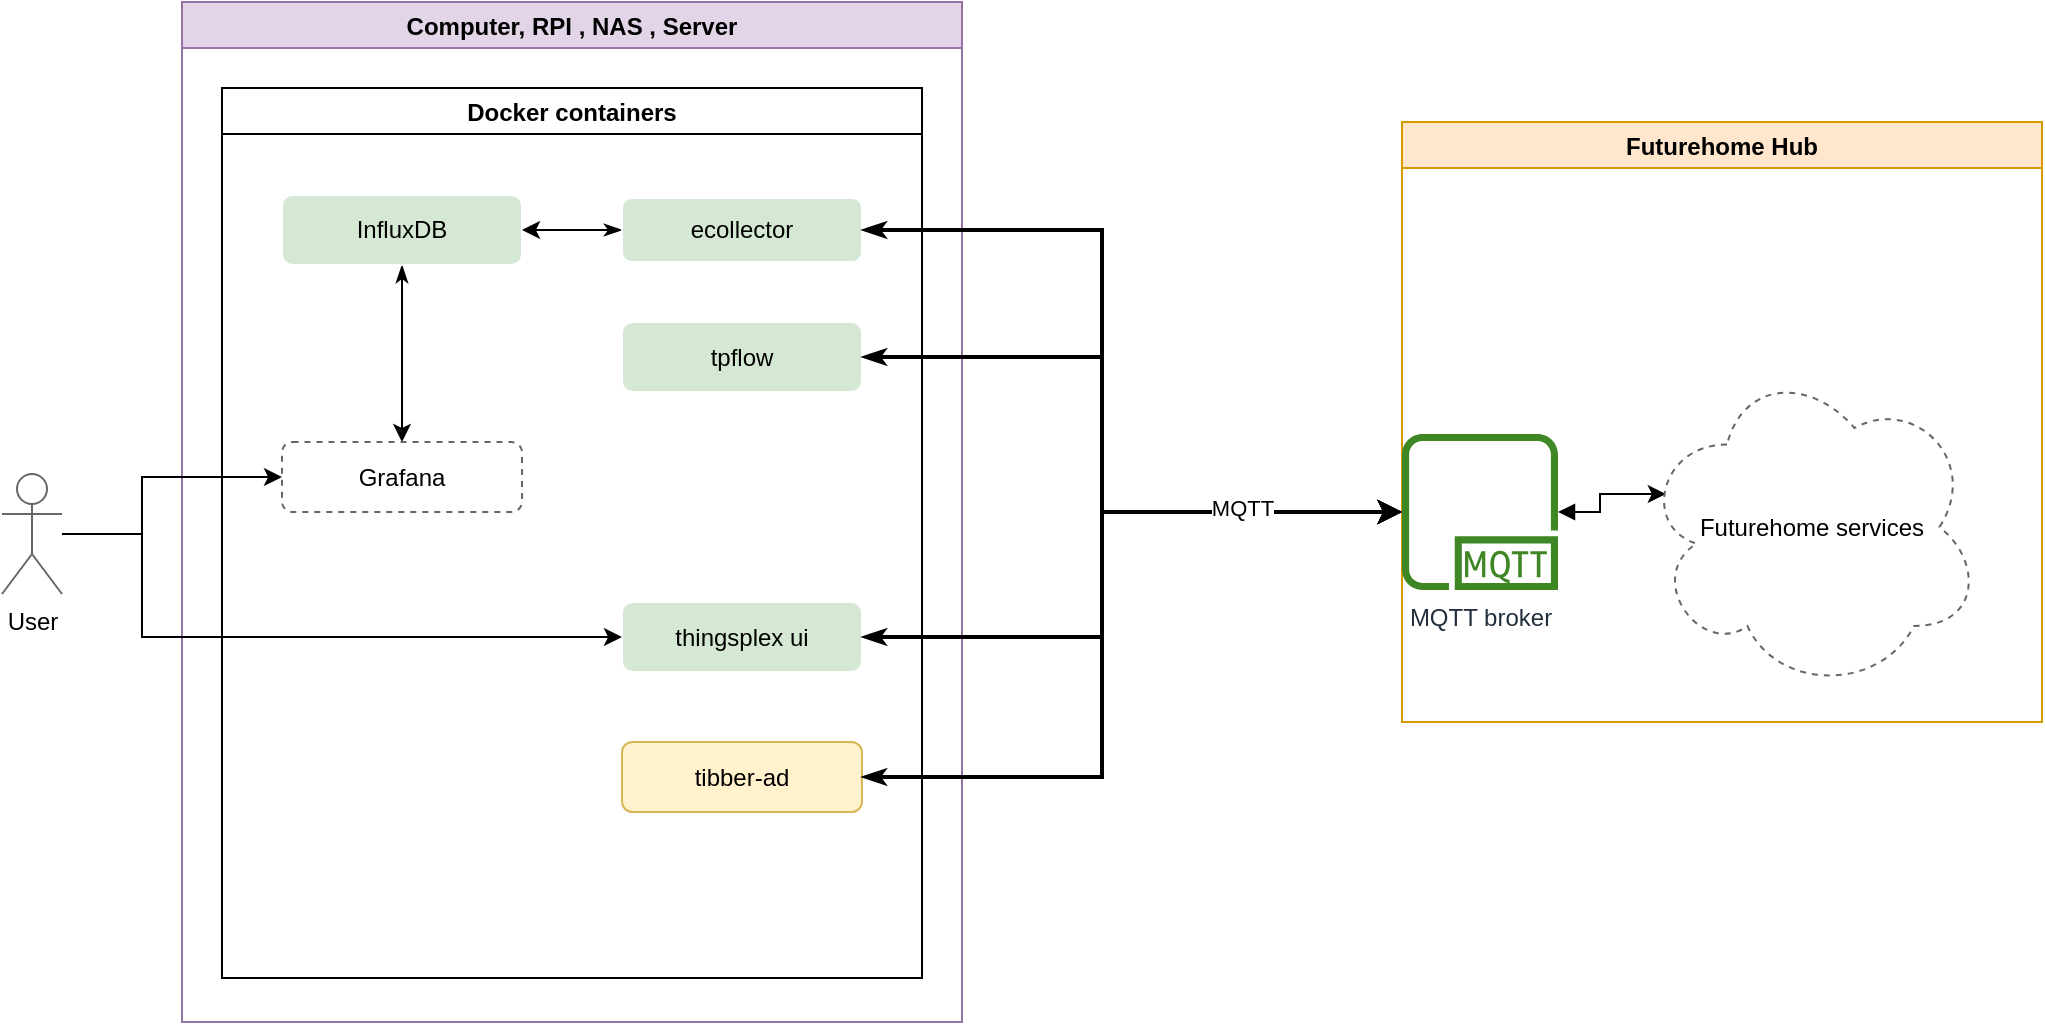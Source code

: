 <mxfile version="15.9.4" type="device"><diagram id="9CyhDKOeLxdC0eHTr2a0" name="tp and fh "><mxGraphModel dx="1269" dy="1129" grid="1" gridSize="10" guides="1" tooltips="1" connect="1" arrows="1" fold="1" page="1" pageScale="1" pageWidth="1100" pageHeight="850" math="0" shadow="0"><root><mxCell id="0"/><mxCell id="1" parent="0"/><mxCell id="C2oKj2RF7yWxkYyt9ruL-1" value="Computer, RPI , NAS , Server" style="swimlane;fillColor=#e1d5e7;strokeColor=#9673a6;" vertex="1" parent="1"><mxGeometry x="130" y="170" width="390" height="510" as="geometry"/></mxCell><mxCell id="C2oKj2RF7yWxkYyt9ruL-2" value="Docker containers" style="swimlane;" vertex="1" parent="C2oKj2RF7yWxkYyt9ruL-1"><mxGeometry x="20" y="43" width="350" height="445" as="geometry"/></mxCell><mxCell id="C2oKj2RF7yWxkYyt9ruL-34" style="edgeStyle=orthogonalEdgeStyle;rounded=0;orthogonalLoop=1;jettySize=auto;html=1;entryX=0.5;entryY=0;entryDx=0;entryDy=0;startArrow=classicThin;startFill=1;" edge="1" parent="C2oKj2RF7yWxkYyt9ruL-2" source="C2oKj2RF7yWxkYyt9ruL-5" target="C2oKj2RF7yWxkYyt9ruL-25"><mxGeometry relative="1" as="geometry"/></mxCell><mxCell id="C2oKj2RF7yWxkYyt9ruL-5" value="InfluxDB" style="rounded=1;whiteSpace=wrap;html=1;fillColor=#d5e8d4;strokeColor=#FFFFFF;" vertex="1" parent="C2oKj2RF7yWxkYyt9ruL-2"><mxGeometry x="30" y="53.5" width="120" height="35" as="geometry"/></mxCell><mxCell id="C2oKj2RF7yWxkYyt9ruL-33" style="edgeStyle=orthogonalEdgeStyle;rounded=0;orthogonalLoop=1;jettySize=auto;html=1;entryX=1;entryY=0.5;entryDx=0;entryDy=0;startArrow=classicThin;startFill=1;" edge="1" parent="C2oKj2RF7yWxkYyt9ruL-2" source="C2oKj2RF7yWxkYyt9ruL-6" target="C2oKj2RF7yWxkYyt9ruL-5"><mxGeometry relative="1" as="geometry"/></mxCell><mxCell id="C2oKj2RF7yWxkYyt9ruL-6" value="ecollector" style="rounded=1;whiteSpace=wrap;html=1;fillColor=#d5e8d4;strokeColor=#FFFFFF;" vertex="1" parent="C2oKj2RF7yWxkYyt9ruL-2"><mxGeometry x="200" y="55" width="120" height="32" as="geometry"/></mxCell><mxCell id="C2oKj2RF7yWxkYyt9ruL-7" value="tpflow" style="rounded=1;whiteSpace=wrap;html=1;fillColor=#d5e8d4;strokeColor=#FFFFFF;" vertex="1" parent="C2oKj2RF7yWxkYyt9ruL-2"><mxGeometry x="200" y="117" width="120" height="35" as="geometry"/></mxCell><mxCell id="C2oKj2RF7yWxkYyt9ruL-9" value="thingsplex ui" style="rounded=1;whiteSpace=wrap;html=1;fillColor=#d5e8d4;strokeColor=#FFFFFF;" vertex="1" parent="C2oKj2RF7yWxkYyt9ruL-2"><mxGeometry x="200" y="257" width="120" height="35" as="geometry"/></mxCell><mxCell id="C2oKj2RF7yWxkYyt9ruL-17" value="tibber-ad" style="rounded=1;whiteSpace=wrap;html=1;fillColor=#fff2cc;strokeColor=#d6b656;" vertex="1" parent="C2oKj2RF7yWxkYyt9ruL-2"><mxGeometry x="200" y="327" width="120" height="35" as="geometry"/></mxCell><mxCell id="C2oKj2RF7yWxkYyt9ruL-25" value="Grafana" style="rounded=1;whiteSpace=wrap;html=1;fillColor=none;strokeColor=#666666;dashed=1;" vertex="1" parent="C2oKj2RF7yWxkYyt9ruL-2"><mxGeometry x="30" y="177" width="120" height="35" as="geometry"/></mxCell><mxCell id="C2oKj2RF7yWxkYyt9ruL-3" value="Futurehome Hub" style="swimlane;fillColor=#ffe6cc;strokeColor=#d79b00;" vertex="1" parent="1"><mxGeometry x="740" y="230" width="320" height="300" as="geometry"/></mxCell><mxCell id="C2oKj2RF7yWxkYyt9ruL-32" style="edgeStyle=orthogonalEdgeStyle;rounded=0;orthogonalLoop=1;jettySize=auto;html=1;entryX=0.07;entryY=0.4;entryDx=0;entryDy=0;entryPerimeter=0;startArrow=block;startFill=1;" edge="1" parent="C2oKj2RF7yWxkYyt9ruL-3" source="C2oKj2RF7yWxkYyt9ruL-4" target="C2oKj2RF7yWxkYyt9ruL-31"><mxGeometry relative="1" as="geometry"/></mxCell><mxCell id="C2oKj2RF7yWxkYyt9ruL-4" value="MQTT broker" style="sketch=0;outlineConnect=0;fontColor=#232F3E;gradientColor=none;fillColor=#3F8624;strokeColor=none;dashed=0;verticalLabelPosition=bottom;verticalAlign=top;align=center;html=1;fontSize=12;fontStyle=0;aspect=fixed;pointerEvents=1;shape=mxgraph.aws4.mqtt_protocol;" vertex="1" parent="C2oKj2RF7yWxkYyt9ruL-3"><mxGeometry y="156" width="78" height="78" as="geometry"/></mxCell><mxCell id="C2oKj2RF7yWxkYyt9ruL-31" value="Futurehome services" style="ellipse;shape=cloud;whiteSpace=wrap;html=1;dashed=1;strokeColor=#666666;fillColor=none;" vertex="1" parent="C2oKj2RF7yWxkYyt9ruL-3"><mxGeometry x="120" y="120" width="170" height="165" as="geometry"/></mxCell><mxCell id="C2oKj2RF7yWxkYyt9ruL-26" style="edgeStyle=orthogonalEdgeStyle;rounded=0;orthogonalLoop=1;jettySize=auto;html=1;startArrow=classicThin;startFill=1;strokeWidth=2;" edge="1" parent="1" source="C2oKj2RF7yWxkYyt9ruL-6" target="C2oKj2RF7yWxkYyt9ruL-4"><mxGeometry relative="1" as="geometry"><mxPoint x="630" y="430" as="targetPoint"/><Array as="points"><mxPoint x="590" y="284"/><mxPoint x="590" y="425"/></Array></mxGeometry></mxCell><mxCell id="C2oKj2RF7yWxkYyt9ruL-27" style="edgeStyle=orthogonalEdgeStyle;rounded=0;orthogonalLoop=1;jettySize=auto;html=1;startArrow=classicThin;startFill=1;strokeWidth=2;" edge="1" parent="1" source="C2oKj2RF7yWxkYyt9ruL-7" target="C2oKj2RF7yWxkYyt9ruL-4"><mxGeometry relative="1" as="geometry"><Array as="points"><mxPoint x="590" y="348"/><mxPoint x="590" y="425"/></Array></mxGeometry></mxCell><mxCell id="C2oKj2RF7yWxkYyt9ruL-29" style="edgeStyle=orthogonalEdgeStyle;rounded=0;orthogonalLoop=1;jettySize=auto;html=1;startArrow=classicThin;startFill=1;strokeWidth=2;" edge="1" parent="1" source="C2oKj2RF7yWxkYyt9ruL-9" target="C2oKj2RF7yWxkYyt9ruL-4"><mxGeometry relative="1" as="geometry"><Array as="points"><mxPoint x="590" y="488"/><mxPoint x="590" y="425"/></Array></mxGeometry></mxCell><mxCell id="C2oKj2RF7yWxkYyt9ruL-30" style="edgeStyle=orthogonalEdgeStyle;rounded=0;orthogonalLoop=1;jettySize=auto;html=1;startArrow=classicThin;startFill=1;strokeWidth=2;" edge="1" parent="1" source="C2oKj2RF7yWxkYyt9ruL-17" target="C2oKj2RF7yWxkYyt9ruL-4"><mxGeometry relative="1" as="geometry"><Array as="points"><mxPoint x="590" y="558"/><mxPoint x="590" y="425"/></Array></mxGeometry></mxCell><mxCell id="C2oKj2RF7yWxkYyt9ruL-42" value="MQTT" style="edgeLabel;html=1;align=center;verticalAlign=middle;resizable=0;points=[];" vertex="1" connectable="0" parent="C2oKj2RF7yWxkYyt9ruL-30"><mxGeometry x="0.603" y="2" relative="1" as="geometry"><mxPoint as="offset"/></mxGeometry></mxCell><mxCell id="C2oKj2RF7yWxkYyt9ruL-36" style="edgeStyle=orthogonalEdgeStyle;rounded=0;orthogonalLoop=1;jettySize=auto;html=1;entryX=0;entryY=0.5;entryDx=0;entryDy=0;startArrow=none;startFill=0;strokeColor=none;" edge="1" parent="1" source="C2oKj2RF7yWxkYyt9ruL-35" target="C2oKj2RF7yWxkYyt9ruL-25"><mxGeometry relative="1" as="geometry"/></mxCell><mxCell id="C2oKj2RF7yWxkYyt9ruL-37" style="edgeStyle=orthogonalEdgeStyle;rounded=0;orthogonalLoop=1;jettySize=auto;html=1;entryX=0;entryY=0.5;entryDx=0;entryDy=0;startArrow=none;startFill=0;" edge="1" parent="1" source="C2oKj2RF7yWxkYyt9ruL-35" target="C2oKj2RF7yWxkYyt9ruL-9"><mxGeometry relative="1" as="geometry"><Array as="points"><mxPoint x="110" y="436"/><mxPoint x="110" y="488"/></Array></mxGeometry></mxCell><mxCell id="C2oKj2RF7yWxkYyt9ruL-38" style="edgeStyle=orthogonalEdgeStyle;rounded=0;orthogonalLoop=1;jettySize=auto;html=1;entryX=0;entryY=0.5;entryDx=0;entryDy=0;startArrow=none;startFill=0;" edge="1" parent="1" source="C2oKj2RF7yWxkYyt9ruL-35" target="C2oKj2RF7yWxkYyt9ruL-25"><mxGeometry relative="1" as="geometry"><Array as="points"><mxPoint x="110" y="436"/><mxPoint x="110" y="408"/></Array></mxGeometry></mxCell><mxCell id="C2oKj2RF7yWxkYyt9ruL-35" value="User" style="shape=umlActor;verticalLabelPosition=bottom;verticalAlign=top;html=1;outlineConnect=0;strokeColor=#666666;fillColor=none;" vertex="1" parent="1"><mxGeometry x="40" y="406" width="30" height="60" as="geometry"/></mxCell></root></mxGraphModel></diagram></mxfile>